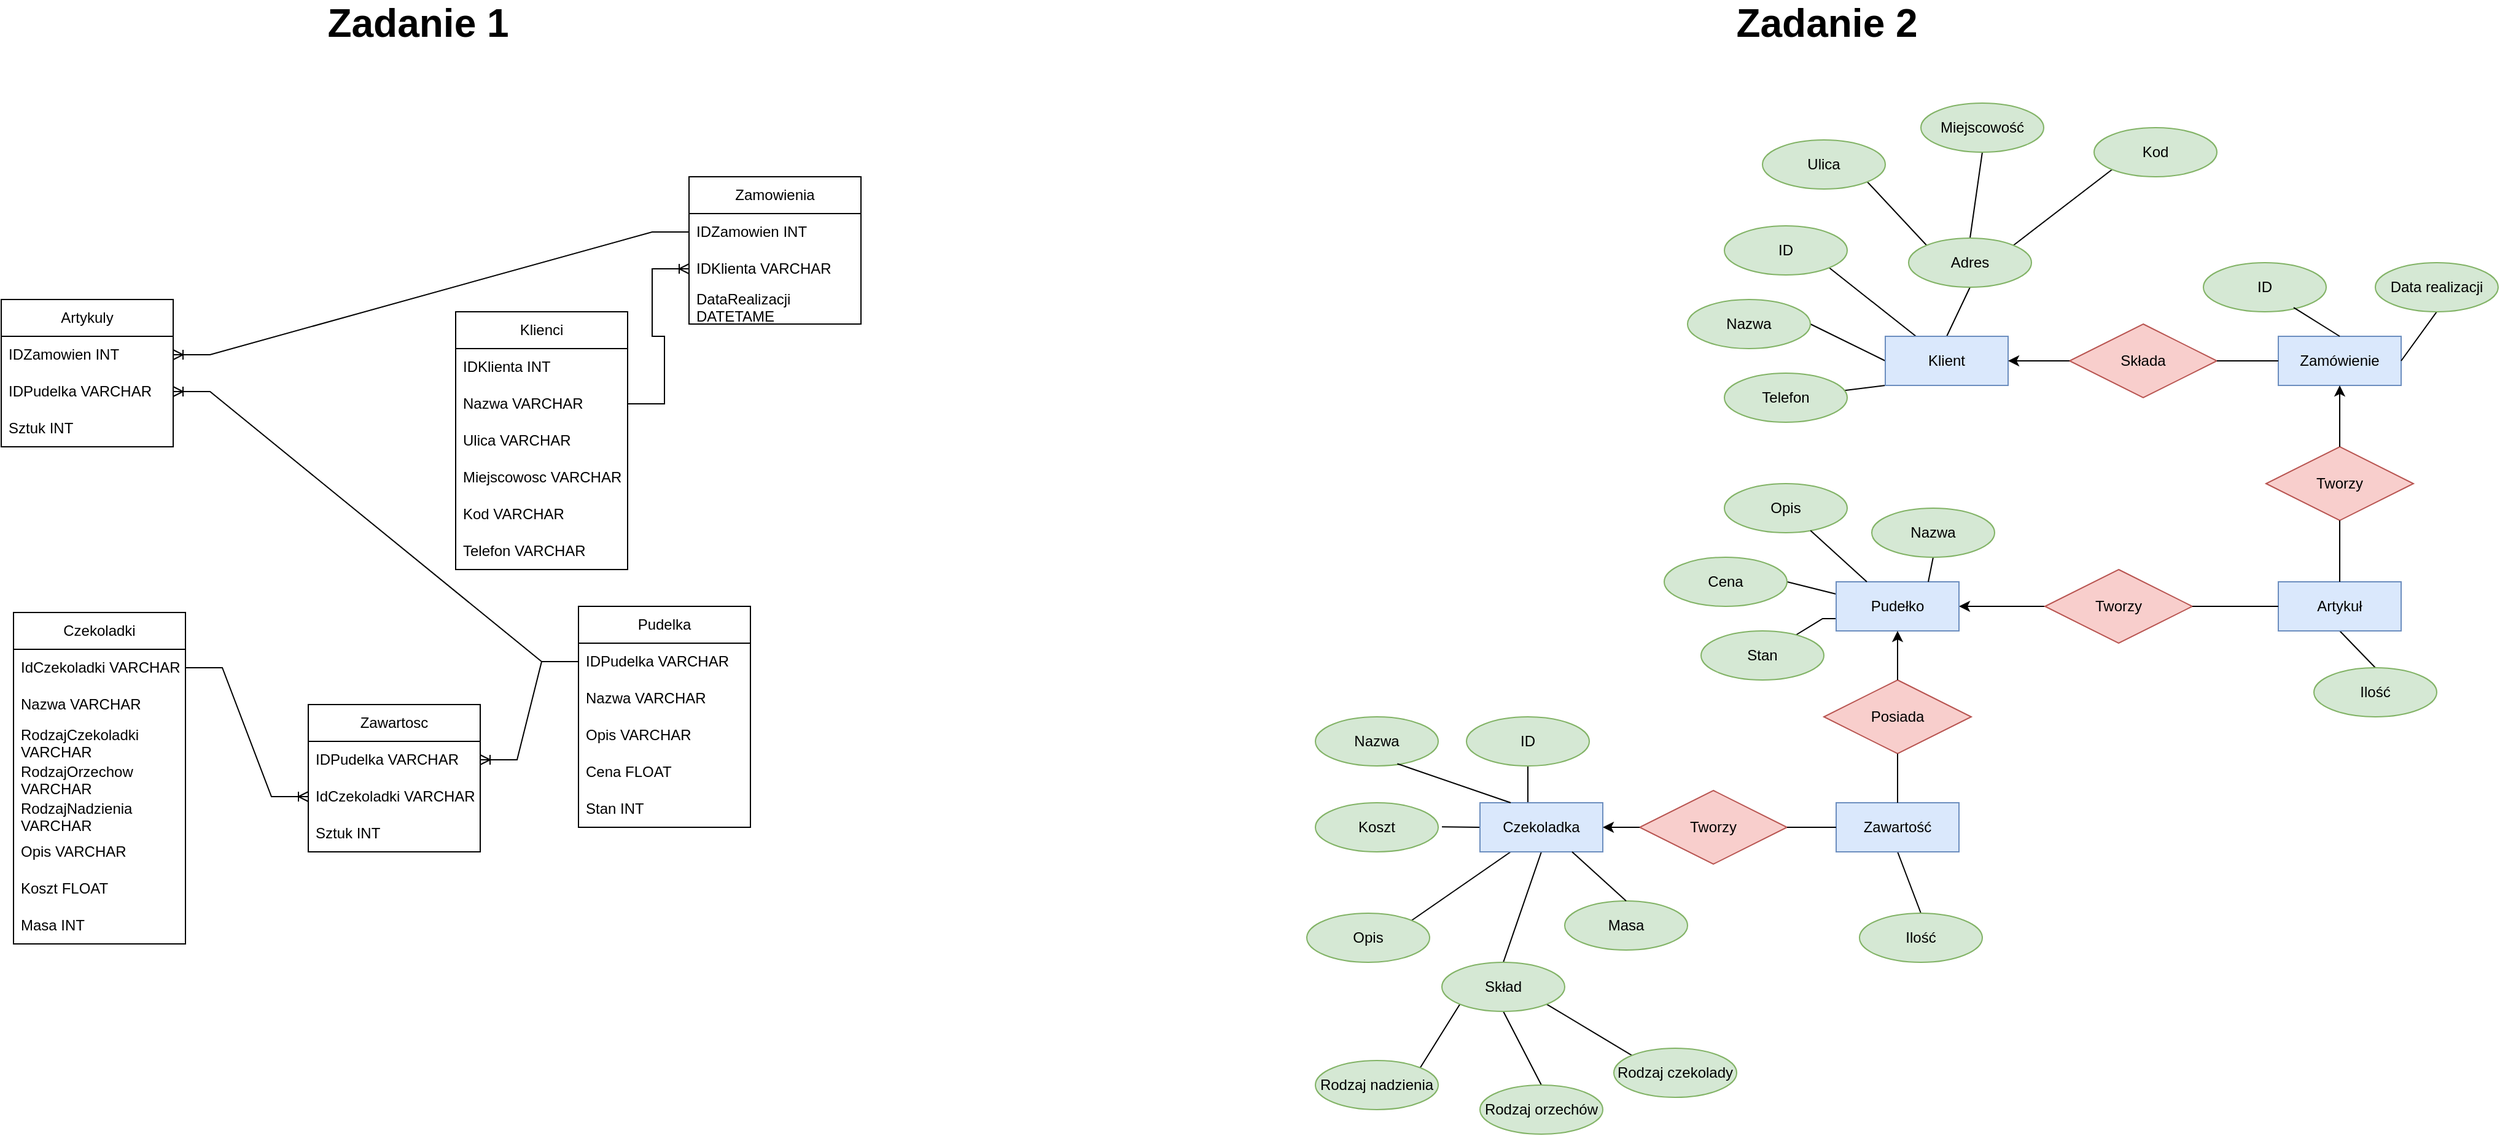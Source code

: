 <mxfile version="22.0.2" type="device">
  <diagram name="Strona-1" id="MwCHz7WEZivbAVNYj8Pc">
    <mxGraphModel dx="3453" dy="2047" grid="1" gridSize="10" guides="1" tooltips="1" connect="1" arrows="1" fold="1" page="1" pageScale="1" pageWidth="827" pageHeight="1169" math="0" shadow="0">
      <root>
        <mxCell id="0" />
        <mxCell id="1" parent="0" />
        <mxCell id="TwCGSKSMtuNCjtvhgVCu-3" value="Artykuly" style="swimlane;fontStyle=0;childLayout=stackLayout;horizontal=1;startSize=30;horizontalStack=0;resizeParent=1;resizeParentMax=0;resizeLast=0;collapsible=1;marginBottom=0;whiteSpace=wrap;html=1;" parent="1" vertex="1">
          <mxGeometry x="127" y="300" width="140" height="120" as="geometry" />
        </mxCell>
        <mxCell id="TwCGSKSMtuNCjtvhgVCu-5" value="IDZamowien INT" style="text;strokeColor=none;fillColor=none;align=left;verticalAlign=middle;spacingLeft=4;spacingRight=4;overflow=hidden;points=[[0,0.5],[1,0.5]];portConstraint=eastwest;rotatable=0;whiteSpace=wrap;html=1;" parent="TwCGSKSMtuNCjtvhgVCu-3" vertex="1">
          <mxGeometry y="30" width="140" height="30" as="geometry" />
        </mxCell>
        <mxCell id="TwCGSKSMtuNCjtvhgVCu-12" value="IDPudelka VARCHAR" style="text;strokeColor=none;fillColor=none;align=left;verticalAlign=middle;spacingLeft=4;spacingRight=4;overflow=hidden;points=[[0,0.5],[1,0.5]];portConstraint=eastwest;rotatable=0;whiteSpace=wrap;html=1;" parent="TwCGSKSMtuNCjtvhgVCu-3" vertex="1">
          <mxGeometry y="60" width="140" height="30" as="geometry" />
        </mxCell>
        <mxCell id="TwCGSKSMtuNCjtvhgVCu-11" value="Sztuk INT" style="text;strokeColor=none;fillColor=none;align=left;verticalAlign=middle;spacingLeft=4;spacingRight=4;overflow=hidden;points=[[0,0.5],[1,0.5]];portConstraint=eastwest;rotatable=0;whiteSpace=wrap;html=1;" parent="TwCGSKSMtuNCjtvhgVCu-3" vertex="1">
          <mxGeometry y="90" width="140" height="30" as="geometry" />
        </mxCell>
        <mxCell id="TwCGSKSMtuNCjtvhgVCu-13" value="Czekoladki" style="swimlane;fontStyle=0;childLayout=stackLayout;horizontal=1;startSize=30;horizontalStack=0;resizeParent=1;resizeParentMax=0;resizeLast=0;collapsible=1;marginBottom=0;whiteSpace=wrap;html=1;" parent="1" vertex="1">
          <mxGeometry x="137" y="555" width="140" height="270" as="geometry" />
        </mxCell>
        <mxCell id="TwCGSKSMtuNCjtvhgVCu-14" value="IdCzekoladki VARCHAR" style="text;strokeColor=none;fillColor=none;align=left;verticalAlign=middle;spacingLeft=4;spacingRight=4;overflow=hidden;points=[[0,0.5],[1,0.5]];portConstraint=eastwest;rotatable=0;whiteSpace=wrap;html=1;" parent="TwCGSKSMtuNCjtvhgVCu-13" vertex="1">
          <mxGeometry y="30" width="140" height="30" as="geometry" />
        </mxCell>
        <mxCell id="TwCGSKSMtuNCjtvhgVCu-15" value="Nazwa VARCHAR" style="text;strokeColor=none;fillColor=none;align=left;verticalAlign=middle;spacingLeft=4;spacingRight=4;overflow=hidden;points=[[0,0.5],[1,0.5]];portConstraint=eastwest;rotatable=0;whiteSpace=wrap;html=1;" parent="TwCGSKSMtuNCjtvhgVCu-13" vertex="1">
          <mxGeometry y="60" width="140" height="30" as="geometry" />
        </mxCell>
        <mxCell id="TwCGSKSMtuNCjtvhgVCu-17" value="RodzajCzekoladki VARCHAR" style="text;strokeColor=none;fillColor=none;align=left;verticalAlign=middle;spacingLeft=4;spacingRight=4;overflow=hidden;points=[[0,0.5],[1,0.5]];portConstraint=eastwest;rotatable=0;whiteSpace=wrap;html=1;" parent="TwCGSKSMtuNCjtvhgVCu-13" vertex="1">
          <mxGeometry y="90" width="140" height="30" as="geometry" />
        </mxCell>
        <mxCell id="TwCGSKSMtuNCjtvhgVCu-19" value="RodzajOrzechow VARCHAR" style="text;strokeColor=none;fillColor=none;align=left;verticalAlign=middle;spacingLeft=4;spacingRight=4;overflow=hidden;points=[[0,0.5],[1,0.5]];portConstraint=eastwest;rotatable=0;whiteSpace=wrap;html=1;" parent="TwCGSKSMtuNCjtvhgVCu-13" vertex="1">
          <mxGeometry y="120" width="140" height="30" as="geometry" />
        </mxCell>
        <mxCell id="TwCGSKSMtuNCjtvhgVCu-20" value="RodzajNadzienia VARCHAR" style="text;strokeColor=none;fillColor=none;align=left;verticalAlign=middle;spacingLeft=4;spacingRight=4;overflow=hidden;points=[[0,0.5],[1,0.5]];portConstraint=eastwest;rotatable=0;whiteSpace=wrap;html=1;" parent="TwCGSKSMtuNCjtvhgVCu-13" vertex="1">
          <mxGeometry y="150" width="140" height="30" as="geometry" />
        </mxCell>
        <mxCell id="TwCGSKSMtuNCjtvhgVCu-21" value="Opis VARCHAR" style="text;strokeColor=none;fillColor=none;align=left;verticalAlign=middle;spacingLeft=4;spacingRight=4;overflow=hidden;points=[[0,0.5],[1,0.5]];portConstraint=eastwest;rotatable=0;whiteSpace=wrap;html=1;" parent="TwCGSKSMtuNCjtvhgVCu-13" vertex="1">
          <mxGeometry y="180" width="140" height="30" as="geometry" />
        </mxCell>
        <mxCell id="TwCGSKSMtuNCjtvhgVCu-22" value="Koszt FLOAT" style="text;strokeColor=none;fillColor=none;align=left;verticalAlign=middle;spacingLeft=4;spacingRight=4;overflow=hidden;points=[[0,0.5],[1,0.5]];portConstraint=eastwest;rotatable=0;whiteSpace=wrap;html=1;" parent="TwCGSKSMtuNCjtvhgVCu-13" vertex="1">
          <mxGeometry y="210" width="140" height="30" as="geometry" />
        </mxCell>
        <mxCell id="TwCGSKSMtuNCjtvhgVCu-16" value="Masa INT" style="text;strokeColor=none;fillColor=none;align=left;verticalAlign=middle;spacingLeft=4;spacingRight=4;overflow=hidden;points=[[0,0.5],[1,0.5]];portConstraint=eastwest;rotatable=0;whiteSpace=wrap;html=1;" parent="TwCGSKSMtuNCjtvhgVCu-13" vertex="1">
          <mxGeometry y="240" width="140" height="30" as="geometry" />
        </mxCell>
        <mxCell id="TwCGSKSMtuNCjtvhgVCu-23" value="Klienci" style="swimlane;fontStyle=0;childLayout=stackLayout;horizontal=1;startSize=30;horizontalStack=0;resizeParent=1;resizeParentMax=0;resizeLast=0;collapsible=1;marginBottom=0;whiteSpace=wrap;html=1;" parent="1" vertex="1">
          <mxGeometry x="497" y="310" width="140" height="210" as="geometry" />
        </mxCell>
        <mxCell id="TwCGSKSMtuNCjtvhgVCu-24" value="IDKlienta INT" style="text;strokeColor=none;fillColor=none;align=left;verticalAlign=middle;spacingLeft=4;spacingRight=4;overflow=hidden;points=[[0,0.5],[1,0.5]];portConstraint=eastwest;rotatable=0;whiteSpace=wrap;html=1;" parent="TwCGSKSMtuNCjtvhgVCu-23" vertex="1">
          <mxGeometry y="30" width="140" height="30" as="geometry" />
        </mxCell>
        <mxCell id="TwCGSKSMtuNCjtvhgVCu-25" value="Nazwa VARCHAR" style="text;strokeColor=none;fillColor=none;align=left;verticalAlign=middle;spacingLeft=4;spacingRight=4;overflow=hidden;points=[[0,0.5],[1,0.5]];portConstraint=eastwest;rotatable=0;whiteSpace=wrap;html=1;" parent="TwCGSKSMtuNCjtvhgVCu-23" vertex="1">
          <mxGeometry y="60" width="140" height="30" as="geometry" />
        </mxCell>
        <mxCell id="TwCGSKSMtuNCjtvhgVCu-26" value="Ulica VARCHAR" style="text;strokeColor=none;fillColor=none;align=left;verticalAlign=middle;spacingLeft=4;spacingRight=4;overflow=hidden;points=[[0,0.5],[1,0.5]];portConstraint=eastwest;rotatable=0;whiteSpace=wrap;html=1;" parent="TwCGSKSMtuNCjtvhgVCu-23" vertex="1">
          <mxGeometry y="90" width="140" height="30" as="geometry" />
        </mxCell>
        <mxCell id="TwCGSKSMtuNCjtvhgVCu-31" value="Miejscowosc VARCHAR" style="text;strokeColor=none;fillColor=none;align=left;verticalAlign=middle;spacingLeft=4;spacingRight=4;overflow=hidden;points=[[0,0.5],[1,0.5]];portConstraint=eastwest;rotatable=0;whiteSpace=wrap;html=1;" parent="TwCGSKSMtuNCjtvhgVCu-23" vertex="1">
          <mxGeometry y="120" width="140" height="30" as="geometry" />
        </mxCell>
        <mxCell id="TwCGSKSMtuNCjtvhgVCu-32" value="Kod VARCHAR" style="text;strokeColor=none;fillColor=none;align=left;verticalAlign=middle;spacingLeft=4;spacingRight=4;overflow=hidden;points=[[0,0.5],[1,0.5]];portConstraint=eastwest;rotatable=0;whiteSpace=wrap;html=1;" parent="TwCGSKSMtuNCjtvhgVCu-23" vertex="1">
          <mxGeometry y="150" width="140" height="30" as="geometry" />
        </mxCell>
        <mxCell id="TwCGSKSMtuNCjtvhgVCu-33" value="Telefon VARCHAR" style="text;strokeColor=none;fillColor=none;align=left;verticalAlign=middle;spacingLeft=4;spacingRight=4;overflow=hidden;points=[[0,0.5],[1,0.5]];portConstraint=eastwest;rotatable=0;whiteSpace=wrap;html=1;" parent="TwCGSKSMtuNCjtvhgVCu-23" vertex="1">
          <mxGeometry y="180" width="140" height="30" as="geometry" />
        </mxCell>
        <mxCell id="TwCGSKSMtuNCjtvhgVCu-27" value="Pudelka" style="swimlane;fontStyle=0;childLayout=stackLayout;horizontal=1;startSize=30;horizontalStack=0;resizeParent=1;resizeParentMax=0;resizeLast=0;collapsible=1;marginBottom=0;whiteSpace=wrap;html=1;" parent="1" vertex="1">
          <mxGeometry x="597" y="550" width="140" height="180" as="geometry" />
        </mxCell>
        <mxCell id="TwCGSKSMtuNCjtvhgVCu-28" value="IDPudelka VARCHAR" style="text;strokeColor=none;fillColor=none;align=left;verticalAlign=middle;spacingLeft=4;spacingRight=4;overflow=hidden;points=[[0,0.5],[1,0.5]];portConstraint=eastwest;rotatable=0;whiteSpace=wrap;html=1;" parent="TwCGSKSMtuNCjtvhgVCu-27" vertex="1">
          <mxGeometry y="30" width="140" height="30" as="geometry" />
        </mxCell>
        <mxCell id="TwCGSKSMtuNCjtvhgVCu-29" value="Nazwa VARCHAR" style="text;strokeColor=none;fillColor=none;align=left;verticalAlign=middle;spacingLeft=4;spacingRight=4;overflow=hidden;points=[[0,0.5],[1,0.5]];portConstraint=eastwest;rotatable=0;whiteSpace=wrap;html=1;" parent="TwCGSKSMtuNCjtvhgVCu-27" vertex="1">
          <mxGeometry y="60" width="140" height="30" as="geometry" />
        </mxCell>
        <mxCell id="TwCGSKSMtuNCjtvhgVCu-30" value="Opis VARCHAR" style="text;strokeColor=none;fillColor=none;align=left;verticalAlign=middle;spacingLeft=4;spacingRight=4;overflow=hidden;points=[[0,0.5],[1,0.5]];portConstraint=eastwest;rotatable=0;whiteSpace=wrap;html=1;" parent="TwCGSKSMtuNCjtvhgVCu-27" vertex="1">
          <mxGeometry y="90" width="140" height="30" as="geometry" />
        </mxCell>
        <mxCell id="TwCGSKSMtuNCjtvhgVCu-34" value="Cena FLOAT" style="text;strokeColor=none;fillColor=none;align=left;verticalAlign=middle;spacingLeft=4;spacingRight=4;overflow=hidden;points=[[0,0.5],[1,0.5]];portConstraint=eastwest;rotatable=0;whiteSpace=wrap;html=1;" parent="TwCGSKSMtuNCjtvhgVCu-27" vertex="1">
          <mxGeometry y="120" width="140" height="30" as="geometry" />
        </mxCell>
        <mxCell id="TwCGSKSMtuNCjtvhgVCu-35" value="Stan INT" style="text;strokeColor=none;fillColor=none;align=left;verticalAlign=middle;spacingLeft=4;spacingRight=4;overflow=hidden;points=[[0,0.5],[1,0.5]];portConstraint=eastwest;rotatable=0;whiteSpace=wrap;html=1;" parent="TwCGSKSMtuNCjtvhgVCu-27" vertex="1">
          <mxGeometry y="150" width="140" height="30" as="geometry" />
        </mxCell>
        <mxCell id="TwCGSKSMtuNCjtvhgVCu-36" value="Zamowienia" style="swimlane;fontStyle=0;childLayout=stackLayout;horizontal=1;startSize=30;horizontalStack=0;resizeParent=1;resizeParentMax=0;resizeLast=0;collapsible=1;marginBottom=0;whiteSpace=wrap;html=1;" parent="1" vertex="1">
          <mxGeometry x="687" y="200" width="140" height="120" as="geometry" />
        </mxCell>
        <mxCell id="TwCGSKSMtuNCjtvhgVCu-37" value="IDZamowien INT" style="text;strokeColor=none;fillColor=none;align=left;verticalAlign=middle;spacingLeft=4;spacingRight=4;overflow=hidden;points=[[0,0.5],[1,0.5]];portConstraint=eastwest;rotatable=0;whiteSpace=wrap;html=1;" parent="TwCGSKSMtuNCjtvhgVCu-36" vertex="1">
          <mxGeometry y="30" width="140" height="30" as="geometry" />
        </mxCell>
        <mxCell id="TwCGSKSMtuNCjtvhgVCu-38" value="IDKlienta VARCHAR" style="text;strokeColor=none;fillColor=none;align=left;verticalAlign=middle;spacingLeft=4;spacingRight=4;overflow=hidden;points=[[0,0.5],[1,0.5]];portConstraint=eastwest;rotatable=0;whiteSpace=wrap;html=1;" parent="TwCGSKSMtuNCjtvhgVCu-36" vertex="1">
          <mxGeometry y="60" width="140" height="30" as="geometry" />
        </mxCell>
        <mxCell id="TwCGSKSMtuNCjtvhgVCu-39" value="DataRealizacji DATETAME" style="text;strokeColor=none;fillColor=none;align=left;verticalAlign=middle;spacingLeft=4;spacingRight=4;overflow=hidden;points=[[0,0.5],[1,0.5]];portConstraint=eastwest;rotatable=0;whiteSpace=wrap;html=1;" parent="TwCGSKSMtuNCjtvhgVCu-36" vertex="1">
          <mxGeometry y="90" width="140" height="30" as="geometry" />
        </mxCell>
        <mxCell id="TwCGSKSMtuNCjtvhgVCu-40" value="Zawartosc" style="swimlane;fontStyle=0;childLayout=stackLayout;horizontal=1;startSize=30;horizontalStack=0;resizeParent=1;resizeParentMax=0;resizeLast=0;collapsible=1;marginBottom=0;whiteSpace=wrap;html=1;" parent="1" vertex="1">
          <mxGeometry x="377" y="630" width="140" height="120" as="geometry" />
        </mxCell>
        <mxCell id="TwCGSKSMtuNCjtvhgVCu-41" value="IDPudelka VARCHAR" style="text;strokeColor=none;fillColor=none;align=left;verticalAlign=middle;spacingLeft=4;spacingRight=4;overflow=hidden;points=[[0,0.5],[1,0.5]];portConstraint=eastwest;rotatable=0;whiteSpace=wrap;html=1;" parent="TwCGSKSMtuNCjtvhgVCu-40" vertex="1">
          <mxGeometry y="30" width="140" height="30" as="geometry" />
        </mxCell>
        <mxCell id="TwCGSKSMtuNCjtvhgVCu-42" value="IdCzekoladki VARCHAR" style="text;strokeColor=none;fillColor=none;align=left;verticalAlign=middle;spacingLeft=4;spacingRight=4;overflow=hidden;points=[[0,0.5],[1,0.5]];portConstraint=eastwest;rotatable=0;whiteSpace=wrap;html=1;" parent="TwCGSKSMtuNCjtvhgVCu-40" vertex="1">
          <mxGeometry y="60" width="140" height="30" as="geometry" />
        </mxCell>
        <mxCell id="TwCGSKSMtuNCjtvhgVCu-43" value="Sztuk INT" style="text;strokeColor=none;fillColor=none;align=left;verticalAlign=middle;spacingLeft=4;spacingRight=4;overflow=hidden;points=[[0,0.5],[1,0.5]];portConstraint=eastwest;rotatable=0;whiteSpace=wrap;html=1;" parent="TwCGSKSMtuNCjtvhgVCu-40" vertex="1">
          <mxGeometry y="90" width="140" height="30" as="geometry" />
        </mxCell>
        <mxCell id="TwCGSKSMtuNCjtvhgVCu-45" value="" style="edgeStyle=entityRelationEdgeStyle;fontSize=12;html=1;endArrow=ERoneToMany;rounded=0;exitX=1;exitY=0.5;exitDx=0;exitDy=0;entryX=0;entryY=0.5;entryDx=0;entryDy=0;" parent="1" source="TwCGSKSMtuNCjtvhgVCu-25" target="TwCGSKSMtuNCjtvhgVCu-38" edge="1">
          <mxGeometry width="100" height="100" relative="1" as="geometry">
            <mxPoint x="617" y="610" as="sourcePoint" />
            <mxPoint x="717" y="510" as="targetPoint" />
          </mxGeometry>
        </mxCell>
        <mxCell id="TwCGSKSMtuNCjtvhgVCu-46" value="" style="edgeStyle=entityRelationEdgeStyle;fontSize=12;html=1;endArrow=ERoneToMany;rounded=0;entryX=1;entryY=0.5;entryDx=0;entryDy=0;exitX=0;exitY=0.5;exitDx=0;exitDy=0;" parent="1" source="TwCGSKSMtuNCjtvhgVCu-28" target="TwCGSKSMtuNCjtvhgVCu-41" edge="1">
          <mxGeometry width="100" height="100" relative="1" as="geometry">
            <mxPoint x="557" y="820" as="sourcePoint" />
            <mxPoint x="487" y="760" as="targetPoint" />
          </mxGeometry>
        </mxCell>
        <mxCell id="TwCGSKSMtuNCjtvhgVCu-47" value="" style="edgeStyle=entityRelationEdgeStyle;fontSize=12;html=1;endArrow=ERoneToMany;rounded=0;exitX=1;exitY=0.5;exitDx=0;exitDy=0;entryX=0;entryY=0.5;entryDx=0;entryDy=0;" parent="1" source="TwCGSKSMtuNCjtvhgVCu-14" target="TwCGSKSMtuNCjtvhgVCu-42" edge="1">
          <mxGeometry width="100" height="100" relative="1" as="geometry">
            <mxPoint x="617" y="610" as="sourcePoint" />
            <mxPoint x="717" y="510" as="targetPoint" />
          </mxGeometry>
        </mxCell>
        <mxCell id="TwCGSKSMtuNCjtvhgVCu-49" value="" style="edgeStyle=entityRelationEdgeStyle;fontSize=12;html=1;endArrow=ERoneToMany;rounded=0;entryX=1;entryY=0.5;entryDx=0;entryDy=0;exitX=0;exitY=0.5;exitDx=0;exitDy=0;" parent="1" source="TwCGSKSMtuNCjtvhgVCu-37" target="TwCGSKSMtuNCjtvhgVCu-5" edge="1">
          <mxGeometry width="100" height="100" relative="1" as="geometry">
            <mxPoint x="617" y="610" as="sourcePoint" />
            <mxPoint x="717" y="510" as="targetPoint" />
          </mxGeometry>
        </mxCell>
        <mxCell id="TwCGSKSMtuNCjtvhgVCu-50" value="" style="edgeStyle=entityRelationEdgeStyle;fontSize=12;html=1;endArrow=ERoneToMany;rounded=0;entryX=1;entryY=0.5;entryDx=0;entryDy=0;exitX=0;exitY=0.5;exitDx=0;exitDy=0;" parent="1" source="TwCGSKSMtuNCjtvhgVCu-28" target="TwCGSKSMtuNCjtvhgVCu-12" edge="1">
          <mxGeometry width="100" height="100" relative="1" as="geometry">
            <mxPoint x="617" y="610" as="sourcePoint" />
            <mxPoint x="717" y="510" as="targetPoint" />
          </mxGeometry>
        </mxCell>
        <mxCell id="kljONm3t1d8fT-v5pZQC-74" style="edgeStyle=none;rounded=0;orthogonalLoop=1;jettySize=auto;html=1;exitX=0;exitY=1;exitDx=0;exitDy=0;endArrow=none;endFill=0;" edge="1" parent="1" source="kljONm3t1d8fT-v5pZQC-2" target="kljONm3t1d8fT-v5pZQC-33">
          <mxGeometry relative="1" as="geometry" />
        </mxCell>
        <mxCell id="kljONm3t1d8fT-v5pZQC-75" style="edgeStyle=none;rounded=0;orthogonalLoop=1;jettySize=auto;html=1;exitX=0;exitY=0.5;exitDx=0;exitDy=0;entryX=1;entryY=0.5;entryDx=0;entryDy=0;endArrow=none;endFill=0;" edge="1" parent="1" source="kljONm3t1d8fT-v5pZQC-2" target="kljONm3t1d8fT-v5pZQC-48">
          <mxGeometry relative="1" as="geometry" />
        </mxCell>
        <mxCell id="kljONm3t1d8fT-v5pZQC-76" style="edgeStyle=none;rounded=0;orthogonalLoop=1;jettySize=auto;html=1;exitX=0.25;exitY=0;exitDx=0;exitDy=0;entryX=1;entryY=1;entryDx=0;entryDy=0;endArrow=none;endFill=0;" edge="1" parent="1" source="kljONm3t1d8fT-v5pZQC-2" target="kljONm3t1d8fT-v5pZQC-32">
          <mxGeometry relative="1" as="geometry" />
        </mxCell>
        <mxCell id="kljONm3t1d8fT-v5pZQC-77" style="edgeStyle=none;rounded=0;orthogonalLoop=1;jettySize=auto;html=1;exitX=0.5;exitY=0;exitDx=0;exitDy=0;entryX=0.5;entryY=1;entryDx=0;entryDy=0;endArrow=none;endFill=0;" edge="1" parent="1" source="kljONm3t1d8fT-v5pZQC-2" target="kljONm3t1d8fT-v5pZQC-34">
          <mxGeometry relative="1" as="geometry" />
        </mxCell>
        <mxCell id="kljONm3t1d8fT-v5pZQC-2" value="Klient" style="whiteSpace=wrap;html=1;align=center;fillColor=#dae8fc;strokeColor=#6c8ebf;" vertex="1" parent="1">
          <mxGeometry x="1661" y="330" width="100" height="40" as="geometry" />
        </mxCell>
        <mxCell id="kljONm3t1d8fT-v5pZQC-25" style="edgeStyle=orthogonalEdgeStyle;rounded=0;orthogonalLoop=1;jettySize=auto;html=1;exitX=0;exitY=0.5;exitDx=0;exitDy=0;entryX=1;entryY=0.5;entryDx=0;entryDy=0;" edge="1" parent="1" source="kljONm3t1d8fT-v5pZQC-14" target="kljONm3t1d8fT-v5pZQC-3">
          <mxGeometry relative="1" as="geometry">
            <mxPoint x="1781" y="620" as="targetPoint" />
          </mxGeometry>
        </mxCell>
        <mxCell id="kljONm3t1d8fT-v5pZQC-68" style="rounded=0;orthogonalLoop=1;jettySize=auto;html=1;exitX=0;exitY=0.75;exitDx=0;exitDy=0;endArrow=none;endFill=0;" edge="1" parent="1" source="kljONm3t1d8fT-v5pZQC-3" target="kljONm3t1d8fT-v5pZQC-44">
          <mxGeometry relative="1" as="geometry">
            <Array as="points">
              <mxPoint x="1610" y="560" />
            </Array>
          </mxGeometry>
        </mxCell>
        <mxCell id="kljONm3t1d8fT-v5pZQC-69" style="rounded=0;orthogonalLoop=1;jettySize=auto;html=1;exitX=0;exitY=0.25;exitDx=0;exitDy=0;entryX=1;entryY=0.5;entryDx=0;entryDy=0;endArrow=none;endFill=0;" edge="1" parent="1" source="kljONm3t1d8fT-v5pZQC-3" target="kljONm3t1d8fT-v5pZQC-43">
          <mxGeometry relative="1" as="geometry" />
        </mxCell>
        <mxCell id="kljONm3t1d8fT-v5pZQC-3" value="Pudełko" style="whiteSpace=wrap;html=1;align=center;fillColor=#dae8fc;strokeColor=#6c8ebf;" vertex="1" parent="1">
          <mxGeometry x="1621" y="530" width="100" height="40" as="geometry" />
        </mxCell>
        <mxCell id="kljONm3t1d8fT-v5pZQC-57" style="edgeStyle=orthogonalEdgeStyle;rounded=0;orthogonalLoop=1;jettySize=auto;html=1;exitX=0.5;exitY=0;exitDx=0;exitDy=0;entryX=0.5;entryY=1;entryDx=0;entryDy=0;endArrow=none;endFill=0;" edge="1" parent="1" source="kljONm3t1d8fT-v5pZQC-4" target="kljONm3t1d8fT-v5pZQC-46">
          <mxGeometry relative="1" as="geometry" />
        </mxCell>
        <mxCell id="kljONm3t1d8fT-v5pZQC-59" style="rounded=0;orthogonalLoop=1;jettySize=auto;html=1;exitX=0;exitY=0.5;exitDx=0;exitDy=0;endArrow=none;endFill=0;" edge="1" parent="1" source="kljONm3t1d8fT-v5pZQC-4">
          <mxGeometry relative="1" as="geometry">
            <mxPoint x="1300" y="729.615" as="targetPoint" />
          </mxGeometry>
        </mxCell>
        <mxCell id="kljONm3t1d8fT-v5pZQC-60" style="rounded=0;orthogonalLoop=1;jettySize=auto;html=1;exitX=0.25;exitY=1;exitDx=0;exitDy=0;entryX=1;entryY=0;entryDx=0;entryDy=0;endArrow=none;endFill=0;" edge="1" parent="1" source="kljONm3t1d8fT-v5pZQC-4" target="kljONm3t1d8fT-v5pZQC-49">
          <mxGeometry relative="1" as="geometry" />
        </mxCell>
        <mxCell id="kljONm3t1d8fT-v5pZQC-61" style="rounded=0;orthogonalLoop=1;jettySize=auto;html=1;exitX=0.5;exitY=1;exitDx=0;exitDy=0;entryX=0.5;entryY=0;entryDx=0;entryDy=0;endArrow=none;endFill=0;" edge="1" parent="1" source="kljONm3t1d8fT-v5pZQC-4" target="kljONm3t1d8fT-v5pZQC-52">
          <mxGeometry relative="1" as="geometry" />
        </mxCell>
        <mxCell id="kljONm3t1d8fT-v5pZQC-4" value="Czekoladka&lt;br&gt;" style="whiteSpace=wrap;html=1;align=center;fillColor=#dae8fc;strokeColor=#6c8ebf;" vertex="1" parent="1">
          <mxGeometry x="1331" y="710" width="100" height="40" as="geometry" />
        </mxCell>
        <mxCell id="kljONm3t1d8fT-v5pZQC-5" value="Zamówienie" style="whiteSpace=wrap;html=1;align=center;fillColor=#dae8fc;strokeColor=#6c8ebf;" vertex="1" parent="1">
          <mxGeometry x="1981" y="330" width="100" height="40" as="geometry" />
        </mxCell>
        <mxCell id="kljONm3t1d8fT-v5pZQC-67" style="rounded=0;orthogonalLoop=1;jettySize=auto;html=1;exitX=0.5;exitY=1;exitDx=0;exitDy=0;entryX=0.5;entryY=0;entryDx=0;entryDy=0;endArrow=none;endFill=0;" edge="1" parent="1" source="kljONm3t1d8fT-v5pZQC-6" target="kljONm3t1d8fT-v5pZQC-40">
          <mxGeometry relative="1" as="geometry" />
        </mxCell>
        <mxCell id="kljONm3t1d8fT-v5pZQC-6" value="Artykuł" style="whiteSpace=wrap;html=1;align=center;fillColor=#dae8fc;strokeColor=#6c8ebf;" vertex="1" parent="1">
          <mxGeometry x="1981" y="530" width="100" height="40" as="geometry" />
        </mxCell>
        <mxCell id="kljONm3t1d8fT-v5pZQC-66" style="rounded=0;orthogonalLoop=1;jettySize=auto;html=1;exitX=0.5;exitY=1;exitDx=0;exitDy=0;entryX=0.5;entryY=0;entryDx=0;entryDy=0;endArrow=none;endFill=0;" edge="1" parent="1" source="kljONm3t1d8fT-v5pZQC-7" target="kljONm3t1d8fT-v5pZQC-45">
          <mxGeometry relative="1" as="geometry" />
        </mxCell>
        <mxCell id="kljONm3t1d8fT-v5pZQC-7" value="Zawartość" style="whiteSpace=wrap;html=1;align=center;fillColor=#dae8fc;strokeColor=#6c8ebf;" vertex="1" parent="1">
          <mxGeometry x="1621" y="710" width="100" height="40" as="geometry" />
        </mxCell>
        <mxCell id="kljONm3t1d8fT-v5pZQC-13" value="Tworzy" style="shape=rhombus;perimeter=rhombusPerimeter;whiteSpace=wrap;html=1;align=center;fillColor=#f8cecc;strokeColor=#b85450;" vertex="1" parent="1">
          <mxGeometry x="1971" y="420" width="120" height="60" as="geometry" />
        </mxCell>
        <mxCell id="kljONm3t1d8fT-v5pZQC-24" style="edgeStyle=orthogonalEdgeStyle;rounded=0;orthogonalLoop=1;jettySize=auto;html=1;exitX=1;exitY=0.5;exitDx=0;exitDy=0;" edge="1" parent="1" source="kljONm3t1d8fT-v5pZQC-14">
          <mxGeometry relative="1" as="geometry">
            <mxPoint x="1911.615" y="549.615" as="targetPoint" />
          </mxGeometry>
        </mxCell>
        <mxCell id="kljONm3t1d8fT-v5pZQC-14" value="Tworzy" style="shape=rhombus;perimeter=rhombusPerimeter;whiteSpace=wrap;html=1;align=center;fillColor=#f8cecc;strokeColor=#b85450;" vertex="1" parent="1">
          <mxGeometry x="1791" y="520" width="120" height="60" as="geometry" />
        </mxCell>
        <mxCell id="kljONm3t1d8fT-v5pZQC-15" value="Składa" style="shape=rhombus;perimeter=rhombusPerimeter;whiteSpace=wrap;html=1;align=center;fillColor=#f8cecc;strokeColor=#b85450;" vertex="1" parent="1">
          <mxGeometry x="1811" y="320" width="120" height="60" as="geometry" />
        </mxCell>
        <mxCell id="kljONm3t1d8fT-v5pZQC-16" value="Posiada" style="shape=rhombus;perimeter=rhombusPerimeter;whiteSpace=wrap;html=1;align=center;fillColor=#f8cecc;strokeColor=#b85450;" vertex="1" parent="1">
          <mxGeometry x="1611" y="610" width="120" height="60" as="geometry" />
        </mxCell>
        <mxCell id="kljONm3t1d8fT-v5pZQC-17" value="Tworzy" style="shape=rhombus;perimeter=rhombusPerimeter;whiteSpace=wrap;html=1;align=center;fillColor=#f8cecc;strokeColor=#b85450;" vertex="1" parent="1">
          <mxGeometry x="1461" y="700" width="120" height="60" as="geometry" />
        </mxCell>
        <mxCell id="kljONm3t1d8fT-v5pZQC-20" value="" style="endArrow=classic;html=1;rounded=0;exitX=0;exitY=0.5;exitDx=0;exitDy=0;entryX=1;entryY=0.5;entryDx=0;entryDy=0;" edge="1" parent="1" source="kljONm3t1d8fT-v5pZQC-15" target="kljONm3t1d8fT-v5pZQC-2">
          <mxGeometry width="50" height="50" relative="1" as="geometry">
            <mxPoint x="1331" y="610" as="sourcePoint" />
            <mxPoint x="1781" y="410" as="targetPoint" />
          </mxGeometry>
        </mxCell>
        <mxCell id="kljONm3t1d8fT-v5pZQC-21" value="" style="endArrow=none;html=1;rounded=0;exitX=1;exitY=0.5;exitDx=0;exitDy=0;entryX=0;entryY=0.5;entryDx=0;entryDy=0;" edge="1" parent="1" source="kljONm3t1d8fT-v5pZQC-15" target="kljONm3t1d8fT-v5pZQC-5">
          <mxGeometry width="50" height="50" relative="1" as="geometry">
            <mxPoint x="1331" y="610" as="sourcePoint" />
            <mxPoint x="1381" y="560" as="targetPoint" />
          </mxGeometry>
        </mxCell>
        <mxCell id="kljONm3t1d8fT-v5pZQC-22" value="" style="endArrow=none;html=1;rounded=0;entryX=0.5;entryY=1;entryDx=0;entryDy=0;exitX=0.5;exitY=0;exitDx=0;exitDy=0;" edge="1" parent="1" source="kljONm3t1d8fT-v5pZQC-6" target="kljONm3t1d8fT-v5pZQC-13">
          <mxGeometry width="50" height="50" relative="1" as="geometry">
            <mxPoint x="1331" y="610" as="sourcePoint" />
            <mxPoint x="1381" y="560" as="targetPoint" />
          </mxGeometry>
        </mxCell>
        <mxCell id="kljONm3t1d8fT-v5pZQC-23" value="" style="endArrow=classic;html=1;rounded=0;entryX=0.5;entryY=1;entryDx=0;entryDy=0;exitX=0.5;exitY=0;exitDx=0;exitDy=0;" edge="1" parent="1" source="kljONm3t1d8fT-v5pZQC-13" target="kljONm3t1d8fT-v5pZQC-5">
          <mxGeometry width="50" height="50" relative="1" as="geometry">
            <mxPoint x="1331" y="610" as="sourcePoint" />
            <mxPoint x="1381" y="560" as="targetPoint" />
          </mxGeometry>
        </mxCell>
        <mxCell id="kljONm3t1d8fT-v5pZQC-26" value="" style="endArrow=none;html=1;rounded=0;exitX=1;exitY=0.5;exitDx=0;exitDy=0;entryX=0;entryY=0.5;entryDx=0;entryDy=0;" edge="1" parent="1" source="kljONm3t1d8fT-v5pZQC-14" target="kljONm3t1d8fT-v5pZQC-6">
          <mxGeometry width="50" height="50" relative="1" as="geometry">
            <mxPoint x="1331" y="610" as="sourcePoint" />
            <mxPoint x="1381" y="560" as="targetPoint" />
          </mxGeometry>
        </mxCell>
        <mxCell id="kljONm3t1d8fT-v5pZQC-27" value="" style="endArrow=classic;html=1;rounded=0;exitX=0.5;exitY=0;exitDx=0;exitDy=0;entryX=0.5;entryY=1;entryDx=0;entryDy=0;" edge="1" parent="1" source="kljONm3t1d8fT-v5pZQC-16" target="kljONm3t1d8fT-v5pZQC-3">
          <mxGeometry width="50" height="50" relative="1" as="geometry">
            <mxPoint x="1331" y="610" as="sourcePoint" />
            <mxPoint x="1711" y="600" as="targetPoint" />
          </mxGeometry>
        </mxCell>
        <mxCell id="kljONm3t1d8fT-v5pZQC-28" value="" style="endArrow=none;html=1;rounded=0;entryX=0.5;entryY=1;entryDx=0;entryDy=0;exitX=0.5;exitY=0;exitDx=0;exitDy=0;" edge="1" parent="1" source="kljONm3t1d8fT-v5pZQC-7" target="kljONm3t1d8fT-v5pZQC-16">
          <mxGeometry width="50" height="50" relative="1" as="geometry">
            <mxPoint x="1331" y="610" as="sourcePoint" />
            <mxPoint x="1381" y="560" as="targetPoint" />
          </mxGeometry>
        </mxCell>
        <mxCell id="kljONm3t1d8fT-v5pZQC-29" value="" style="endArrow=classic;html=1;rounded=0;entryX=1;entryY=0.5;entryDx=0;entryDy=0;exitX=0;exitY=0.5;exitDx=0;exitDy=0;" edge="1" parent="1" source="kljONm3t1d8fT-v5pZQC-17" target="kljONm3t1d8fT-v5pZQC-4">
          <mxGeometry width="50" height="50" relative="1" as="geometry">
            <mxPoint x="1331" y="610" as="sourcePoint" />
            <mxPoint x="1381" y="560" as="targetPoint" />
          </mxGeometry>
        </mxCell>
        <mxCell id="kljONm3t1d8fT-v5pZQC-30" value="" style="endArrow=none;html=1;rounded=0;exitX=1;exitY=0.5;exitDx=0;exitDy=0;entryX=0;entryY=0.5;entryDx=0;entryDy=0;" edge="1" parent="1" source="kljONm3t1d8fT-v5pZQC-17" target="kljONm3t1d8fT-v5pZQC-7">
          <mxGeometry width="50" height="50" relative="1" as="geometry">
            <mxPoint x="1331" y="610" as="sourcePoint" />
            <mxPoint x="1381" y="560" as="targetPoint" />
          </mxGeometry>
        </mxCell>
        <mxCell id="kljONm3t1d8fT-v5pZQC-32" value="ID" style="ellipse;whiteSpace=wrap;html=1;align=center;fillColor=#d5e8d4;strokeColor=#82b366;" vertex="1" parent="1">
          <mxGeometry x="1530" y="240" width="100" height="40" as="geometry" />
        </mxCell>
        <mxCell id="kljONm3t1d8fT-v5pZQC-33" value="Telefon" style="ellipse;whiteSpace=wrap;html=1;align=center;fillColor=#d5e8d4;strokeColor=#82b366;" vertex="1" parent="1">
          <mxGeometry x="1530" y="360" width="100" height="40" as="geometry" />
        </mxCell>
        <mxCell id="kljONm3t1d8fT-v5pZQC-78" style="edgeStyle=none;rounded=0;orthogonalLoop=1;jettySize=auto;html=1;exitX=1;exitY=0;exitDx=0;exitDy=0;entryX=0;entryY=1;entryDx=0;entryDy=0;endArrow=none;endFill=0;" edge="1" parent="1" source="kljONm3t1d8fT-v5pZQC-34" target="kljONm3t1d8fT-v5pZQC-37">
          <mxGeometry relative="1" as="geometry" />
        </mxCell>
        <mxCell id="kljONm3t1d8fT-v5pZQC-79" style="edgeStyle=none;rounded=0;orthogonalLoop=1;jettySize=auto;html=1;exitX=0.5;exitY=0;exitDx=0;exitDy=0;entryX=0.5;entryY=1;entryDx=0;entryDy=0;endArrow=none;endFill=0;" edge="1" parent="1" source="kljONm3t1d8fT-v5pZQC-34" target="kljONm3t1d8fT-v5pZQC-36">
          <mxGeometry relative="1" as="geometry" />
        </mxCell>
        <mxCell id="kljONm3t1d8fT-v5pZQC-80" style="edgeStyle=none;rounded=0;orthogonalLoop=1;jettySize=auto;html=1;exitX=0;exitY=0;exitDx=0;exitDy=0;entryX=1;entryY=1;entryDx=0;entryDy=0;endArrow=none;endFill=0;" edge="1" parent="1" source="kljONm3t1d8fT-v5pZQC-34" target="kljONm3t1d8fT-v5pZQC-35">
          <mxGeometry relative="1" as="geometry" />
        </mxCell>
        <mxCell id="kljONm3t1d8fT-v5pZQC-34" value="Adres" style="ellipse;whiteSpace=wrap;html=1;align=center;fillColor=#d5e8d4;strokeColor=#82b366;" vertex="1" parent="1">
          <mxGeometry x="1680" y="250" width="100" height="40" as="geometry" />
        </mxCell>
        <mxCell id="kljONm3t1d8fT-v5pZQC-35" value="Ulica" style="ellipse;whiteSpace=wrap;html=1;align=center;fillColor=#d5e8d4;strokeColor=#82b366;" vertex="1" parent="1">
          <mxGeometry x="1561" y="170" width="100" height="40" as="geometry" />
        </mxCell>
        <mxCell id="kljONm3t1d8fT-v5pZQC-36" value="Miejscowość" style="ellipse;whiteSpace=wrap;html=1;align=center;fillColor=#d5e8d4;strokeColor=#82b366;" vertex="1" parent="1">
          <mxGeometry x="1690" y="140" width="100" height="40" as="geometry" />
        </mxCell>
        <mxCell id="kljONm3t1d8fT-v5pZQC-37" value="Kod" style="ellipse;whiteSpace=wrap;html=1;align=center;fillColor=#d5e8d4;strokeColor=#82b366;" vertex="1" parent="1">
          <mxGeometry x="1831" y="160" width="100" height="40" as="geometry" />
        </mxCell>
        <mxCell id="kljONm3t1d8fT-v5pZQC-38" value="ID" style="ellipse;whiteSpace=wrap;html=1;align=center;fillColor=#d5e8d4;strokeColor=#82b366;" vertex="1" parent="1">
          <mxGeometry x="1920" y="270" width="100" height="40" as="geometry" />
        </mxCell>
        <mxCell id="kljONm3t1d8fT-v5pZQC-72" style="rounded=0;orthogonalLoop=1;jettySize=auto;html=1;exitX=0.5;exitY=1;exitDx=0;exitDy=0;entryX=1;entryY=0.5;entryDx=0;entryDy=0;endArrow=none;endFill=0;" edge="1" parent="1" source="kljONm3t1d8fT-v5pZQC-39" target="kljONm3t1d8fT-v5pZQC-5">
          <mxGeometry relative="1" as="geometry" />
        </mxCell>
        <mxCell id="kljONm3t1d8fT-v5pZQC-39" value="Data realizacji" style="ellipse;whiteSpace=wrap;html=1;align=center;fillColor=#d5e8d4;strokeColor=#82b366;" vertex="1" parent="1">
          <mxGeometry x="2060" y="270" width="100" height="40" as="geometry" />
        </mxCell>
        <mxCell id="kljONm3t1d8fT-v5pZQC-40" value="Ilość" style="ellipse;whiteSpace=wrap;html=1;align=center;fillColor=#d5e8d4;strokeColor=#82b366;" vertex="1" parent="1">
          <mxGeometry x="2010" y="600" width="100" height="40" as="geometry" />
        </mxCell>
        <mxCell id="kljONm3t1d8fT-v5pZQC-71" style="rounded=0;orthogonalLoop=1;jettySize=auto;html=1;exitX=0.5;exitY=1;exitDx=0;exitDy=0;entryX=0.75;entryY=0;entryDx=0;entryDy=0;endArrow=none;endFill=0;" edge="1" parent="1" source="kljONm3t1d8fT-v5pZQC-41" target="kljONm3t1d8fT-v5pZQC-3">
          <mxGeometry relative="1" as="geometry" />
        </mxCell>
        <mxCell id="kljONm3t1d8fT-v5pZQC-41" value="Nazwa" style="ellipse;whiteSpace=wrap;html=1;align=center;fillColor=#d5e8d4;strokeColor=#82b366;" vertex="1" parent="1">
          <mxGeometry x="1650" y="470" width="100" height="40" as="geometry" />
        </mxCell>
        <mxCell id="kljONm3t1d8fT-v5pZQC-42" value="Opis" style="ellipse;whiteSpace=wrap;html=1;align=center;fillColor=#d5e8d4;strokeColor=#82b366;" vertex="1" parent="1">
          <mxGeometry x="1530" y="450" width="100" height="40" as="geometry" />
        </mxCell>
        <mxCell id="kljONm3t1d8fT-v5pZQC-43" value="Cena" style="ellipse;whiteSpace=wrap;html=1;align=center;fillColor=#d5e8d4;strokeColor=#82b366;" vertex="1" parent="1">
          <mxGeometry x="1481" y="510" width="100" height="40" as="geometry" />
        </mxCell>
        <mxCell id="kljONm3t1d8fT-v5pZQC-44" value="Stan" style="ellipse;whiteSpace=wrap;html=1;align=center;fillColor=#d5e8d4;strokeColor=#82b366;" vertex="1" parent="1">
          <mxGeometry x="1511" y="570" width="100" height="40" as="geometry" />
        </mxCell>
        <mxCell id="kljONm3t1d8fT-v5pZQC-45" value="Ilość" style="ellipse;whiteSpace=wrap;html=1;align=center;fillColor=#d5e8d4;strokeColor=#82b366;" vertex="1" parent="1">
          <mxGeometry x="1640" y="800" width="100" height="40" as="geometry" />
        </mxCell>
        <mxCell id="kljONm3t1d8fT-v5pZQC-46" value="ID" style="ellipse;whiteSpace=wrap;html=1;align=center;fillColor=#d5e8d4;strokeColor=#82b366;" vertex="1" parent="1">
          <mxGeometry x="1320" y="640" width="100" height="40" as="geometry" />
        </mxCell>
        <mxCell id="kljONm3t1d8fT-v5pZQC-47" value="Nazwa" style="ellipse;whiteSpace=wrap;html=1;align=center;fillColor=#d5e8d4;strokeColor=#82b366;" vertex="1" parent="1">
          <mxGeometry x="1197" y="640" width="100" height="40" as="geometry" />
        </mxCell>
        <mxCell id="kljONm3t1d8fT-v5pZQC-48" value="Nazwa" style="ellipse;whiteSpace=wrap;html=1;align=center;fillColor=#d5e8d4;strokeColor=#82b366;" vertex="1" parent="1">
          <mxGeometry x="1500" y="300" width="100" height="40" as="geometry" />
        </mxCell>
        <mxCell id="kljONm3t1d8fT-v5pZQC-49" value="Opis" style="ellipse;whiteSpace=wrap;html=1;align=center;fillColor=#d5e8d4;strokeColor=#82b366;" vertex="1" parent="1">
          <mxGeometry x="1190" y="800" width="100" height="40" as="geometry" />
        </mxCell>
        <mxCell id="kljONm3t1d8fT-v5pZQC-50" value="Koszt" style="ellipse;whiteSpace=wrap;html=1;align=center;fillColor=#d5e8d4;strokeColor=#82b366;" vertex="1" parent="1">
          <mxGeometry x="1197" y="710" width="100" height="40" as="geometry" />
        </mxCell>
        <mxCell id="kljONm3t1d8fT-v5pZQC-51" value="Masa" style="ellipse;whiteSpace=wrap;html=1;align=center;fillColor=#d5e8d4;strokeColor=#82b366;" vertex="1" parent="1">
          <mxGeometry x="1400" y="790" width="100" height="40" as="geometry" />
        </mxCell>
        <mxCell id="kljONm3t1d8fT-v5pZQC-63" style="rounded=0;orthogonalLoop=1;jettySize=auto;html=1;exitX=0;exitY=1;exitDx=0;exitDy=0;entryX=1;entryY=0;entryDx=0;entryDy=0;endArrow=none;endFill=0;" edge="1" parent="1" source="kljONm3t1d8fT-v5pZQC-52" target="kljONm3t1d8fT-v5pZQC-55">
          <mxGeometry relative="1" as="geometry" />
        </mxCell>
        <mxCell id="kljONm3t1d8fT-v5pZQC-64" style="rounded=0;orthogonalLoop=1;jettySize=auto;html=1;exitX=0.5;exitY=1;exitDx=0;exitDy=0;entryX=0.5;entryY=0;entryDx=0;entryDy=0;endArrow=none;endFill=0;" edge="1" parent="1" source="kljONm3t1d8fT-v5pZQC-52" target="kljONm3t1d8fT-v5pZQC-54">
          <mxGeometry relative="1" as="geometry" />
        </mxCell>
        <mxCell id="kljONm3t1d8fT-v5pZQC-65" style="rounded=0;orthogonalLoop=1;jettySize=auto;html=1;exitX=1;exitY=1;exitDx=0;exitDy=0;entryX=0;entryY=0;entryDx=0;entryDy=0;endArrow=none;endFill=0;" edge="1" parent="1" source="kljONm3t1d8fT-v5pZQC-52" target="kljONm3t1d8fT-v5pZQC-53">
          <mxGeometry relative="1" as="geometry" />
        </mxCell>
        <mxCell id="kljONm3t1d8fT-v5pZQC-52" value="Skład" style="ellipse;whiteSpace=wrap;html=1;align=center;fillColor=#d5e8d4;strokeColor=#82b366;" vertex="1" parent="1">
          <mxGeometry x="1300" y="840" width="100" height="40" as="geometry" />
        </mxCell>
        <mxCell id="kljONm3t1d8fT-v5pZQC-53" value="Rodzaj czekolady" style="ellipse;whiteSpace=wrap;html=1;align=center;fillColor=#d5e8d4;strokeColor=#82b366;" vertex="1" parent="1">
          <mxGeometry x="1440" y="910" width="100" height="40" as="geometry" />
        </mxCell>
        <mxCell id="kljONm3t1d8fT-v5pZQC-54" value="Rodzaj orzechów" style="ellipse;whiteSpace=wrap;html=1;align=center;fillColor=#d5e8d4;strokeColor=#82b366;" vertex="1" parent="1">
          <mxGeometry x="1331" y="940" width="100" height="40" as="geometry" />
        </mxCell>
        <mxCell id="kljONm3t1d8fT-v5pZQC-55" value="Rodzaj nadzienia" style="ellipse;whiteSpace=wrap;html=1;align=center;fillColor=#d5e8d4;strokeColor=#82b366;" vertex="1" parent="1">
          <mxGeometry x="1197" y="920" width="100" height="40" as="geometry" />
        </mxCell>
        <mxCell id="kljONm3t1d8fT-v5pZQC-58" style="rounded=0;orthogonalLoop=1;jettySize=auto;html=1;exitX=0.25;exitY=0;exitDx=0;exitDy=0;entryX=0.667;entryY=0.956;entryDx=0;entryDy=0;entryPerimeter=0;endArrow=none;endFill=0;" edge="1" parent="1" source="kljONm3t1d8fT-v5pZQC-4" target="kljONm3t1d8fT-v5pZQC-47">
          <mxGeometry relative="1" as="geometry" />
        </mxCell>
        <mxCell id="kljONm3t1d8fT-v5pZQC-62" style="rounded=0;orthogonalLoop=1;jettySize=auto;html=1;exitX=0.75;exitY=1;exitDx=0;exitDy=0;entryX=0.5;entryY=0;entryDx=0;entryDy=0;endArrow=none;endFill=0;" edge="1" parent="1" source="kljONm3t1d8fT-v5pZQC-4" target="kljONm3t1d8fT-v5pZQC-51">
          <mxGeometry relative="1" as="geometry" />
        </mxCell>
        <mxCell id="kljONm3t1d8fT-v5pZQC-70" style="rounded=0;orthogonalLoop=1;jettySize=auto;html=1;exitX=0.25;exitY=0;exitDx=0;exitDy=0;endArrow=none;endFill=0;" edge="1" parent="1" source="kljONm3t1d8fT-v5pZQC-3" target="kljONm3t1d8fT-v5pZQC-42">
          <mxGeometry relative="1" as="geometry" />
        </mxCell>
        <mxCell id="kljONm3t1d8fT-v5pZQC-73" style="edgeStyle=none;rounded=0;orthogonalLoop=1;jettySize=auto;html=1;exitX=0.5;exitY=0;exitDx=0;exitDy=0;entryX=0.735;entryY=0.913;entryDx=0;entryDy=0;entryPerimeter=0;endArrow=none;endFill=0;" edge="1" parent="1" source="kljONm3t1d8fT-v5pZQC-5" target="kljONm3t1d8fT-v5pZQC-38">
          <mxGeometry relative="1" as="geometry" />
        </mxCell>
        <mxCell id="kljONm3t1d8fT-v5pZQC-82" value="&lt;b&gt;&lt;font style=&quot;font-size: 32px;&quot;&gt;Zadanie 1&lt;/font&gt;&lt;/b&gt;" style="text;html=1;strokeColor=none;fillColor=none;align=center;verticalAlign=middle;whiteSpace=wrap;rounded=0;" vertex="1" parent="1">
          <mxGeometry x="383" y="60" width="167" height="30" as="geometry" />
        </mxCell>
        <mxCell id="kljONm3t1d8fT-v5pZQC-83" value="&lt;b&gt;&lt;font style=&quot;font-size: 32px;&quot;&gt;Zadanie 2&lt;/font&gt;&lt;/b&gt;" style="text;html=1;strokeColor=none;fillColor=none;align=center;verticalAlign=middle;whiteSpace=wrap;rounded=0;" vertex="1" parent="1">
          <mxGeometry x="1530" y="60" width="167" height="30" as="geometry" />
        </mxCell>
      </root>
    </mxGraphModel>
  </diagram>
</mxfile>
